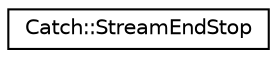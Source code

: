 digraph "Graphical Class Hierarchy"
{
  edge [fontname="Helvetica",fontsize="10",labelfontname="Helvetica",labelfontsize="10"];
  node [fontname="Helvetica",fontsize="10",shape=record];
  rankdir="LR";
  Node0 [label="Catch::StreamEndStop",height=0.2,width=0.4,color="black", fillcolor="white", style="filled",URL="$struct_catch_1_1_stream_end_stop.html"];
}
